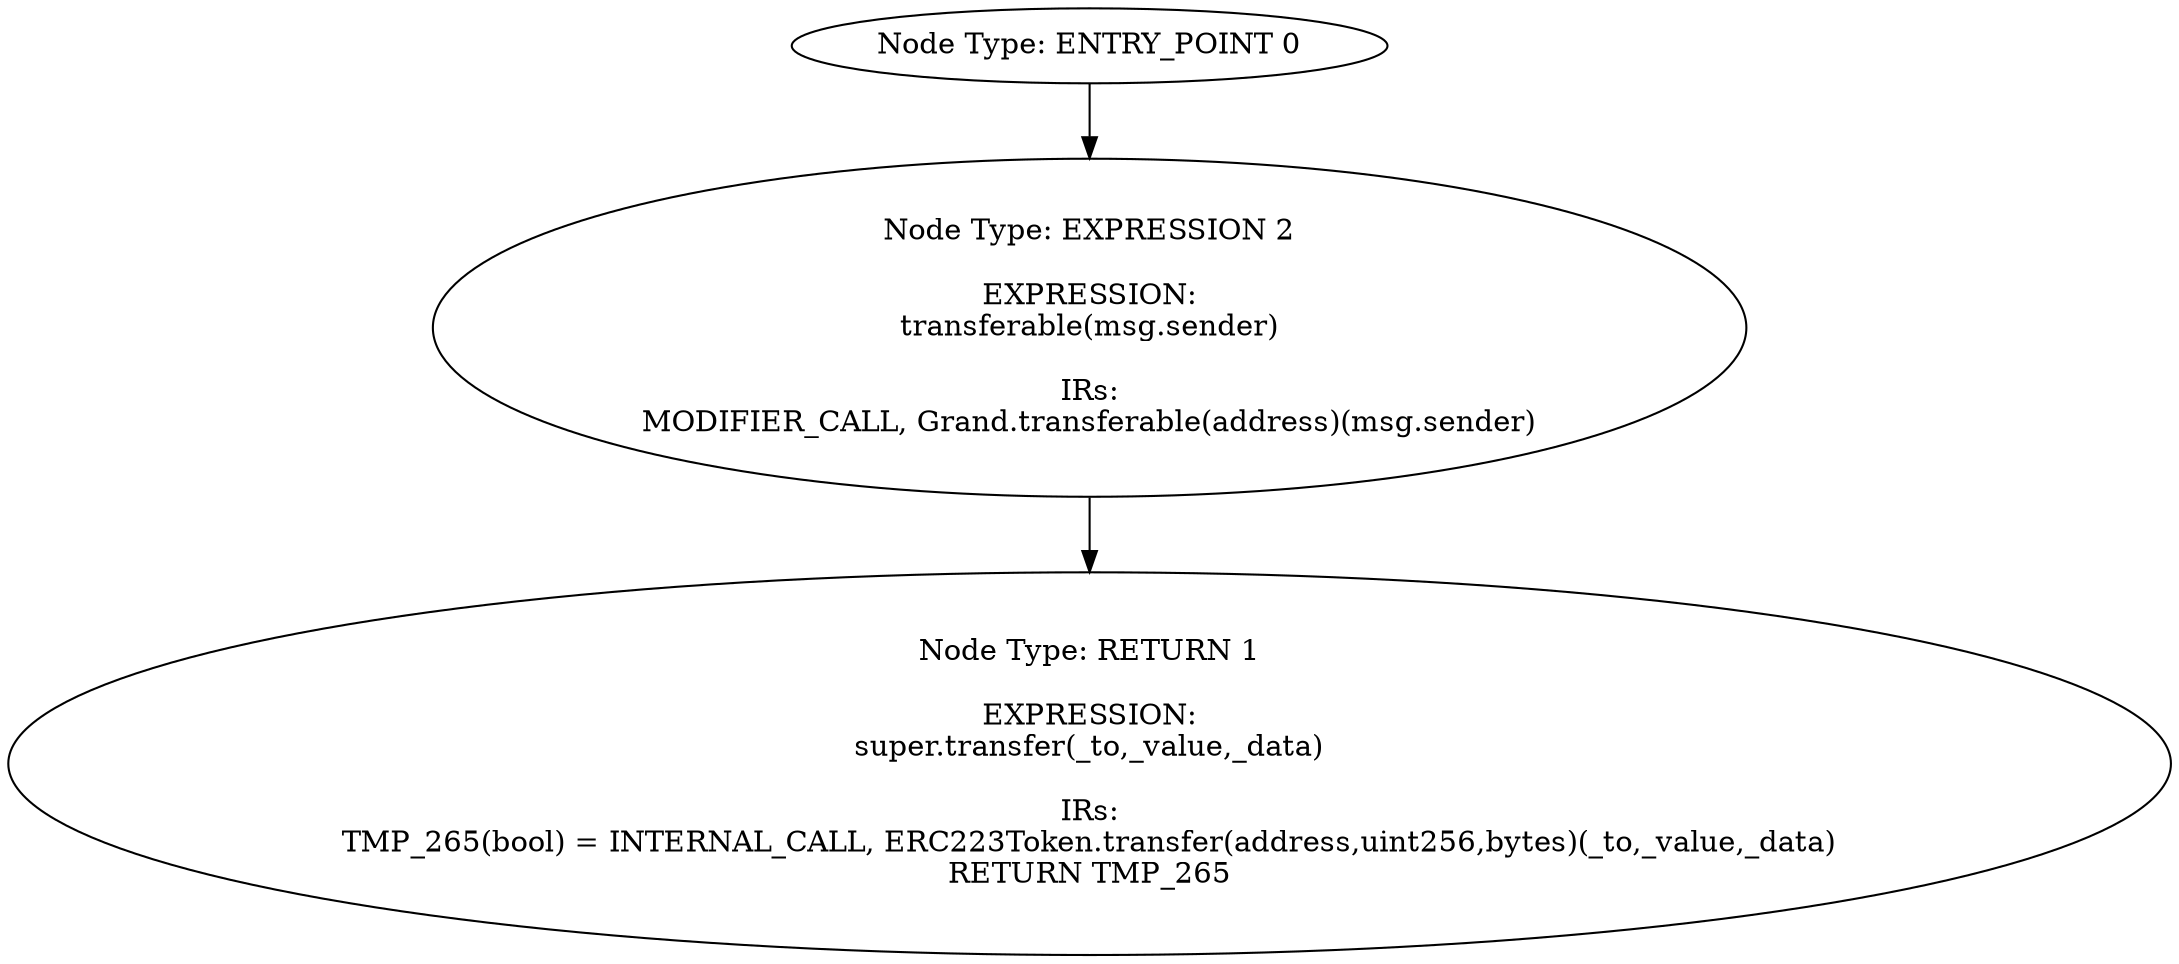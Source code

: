 digraph{
0[label="Node Type: ENTRY_POINT 0
"];
0->2;
1[label="Node Type: RETURN 1

EXPRESSION:
super.transfer(_to,_value,_data)

IRs:
TMP_265(bool) = INTERNAL_CALL, ERC223Token.transfer(address,uint256,bytes)(_to,_value,_data)
RETURN TMP_265"];
2[label="Node Type: EXPRESSION 2

EXPRESSION:
transferable(msg.sender)

IRs:
MODIFIER_CALL, Grand.transferable(address)(msg.sender)"];
2->1;
}
